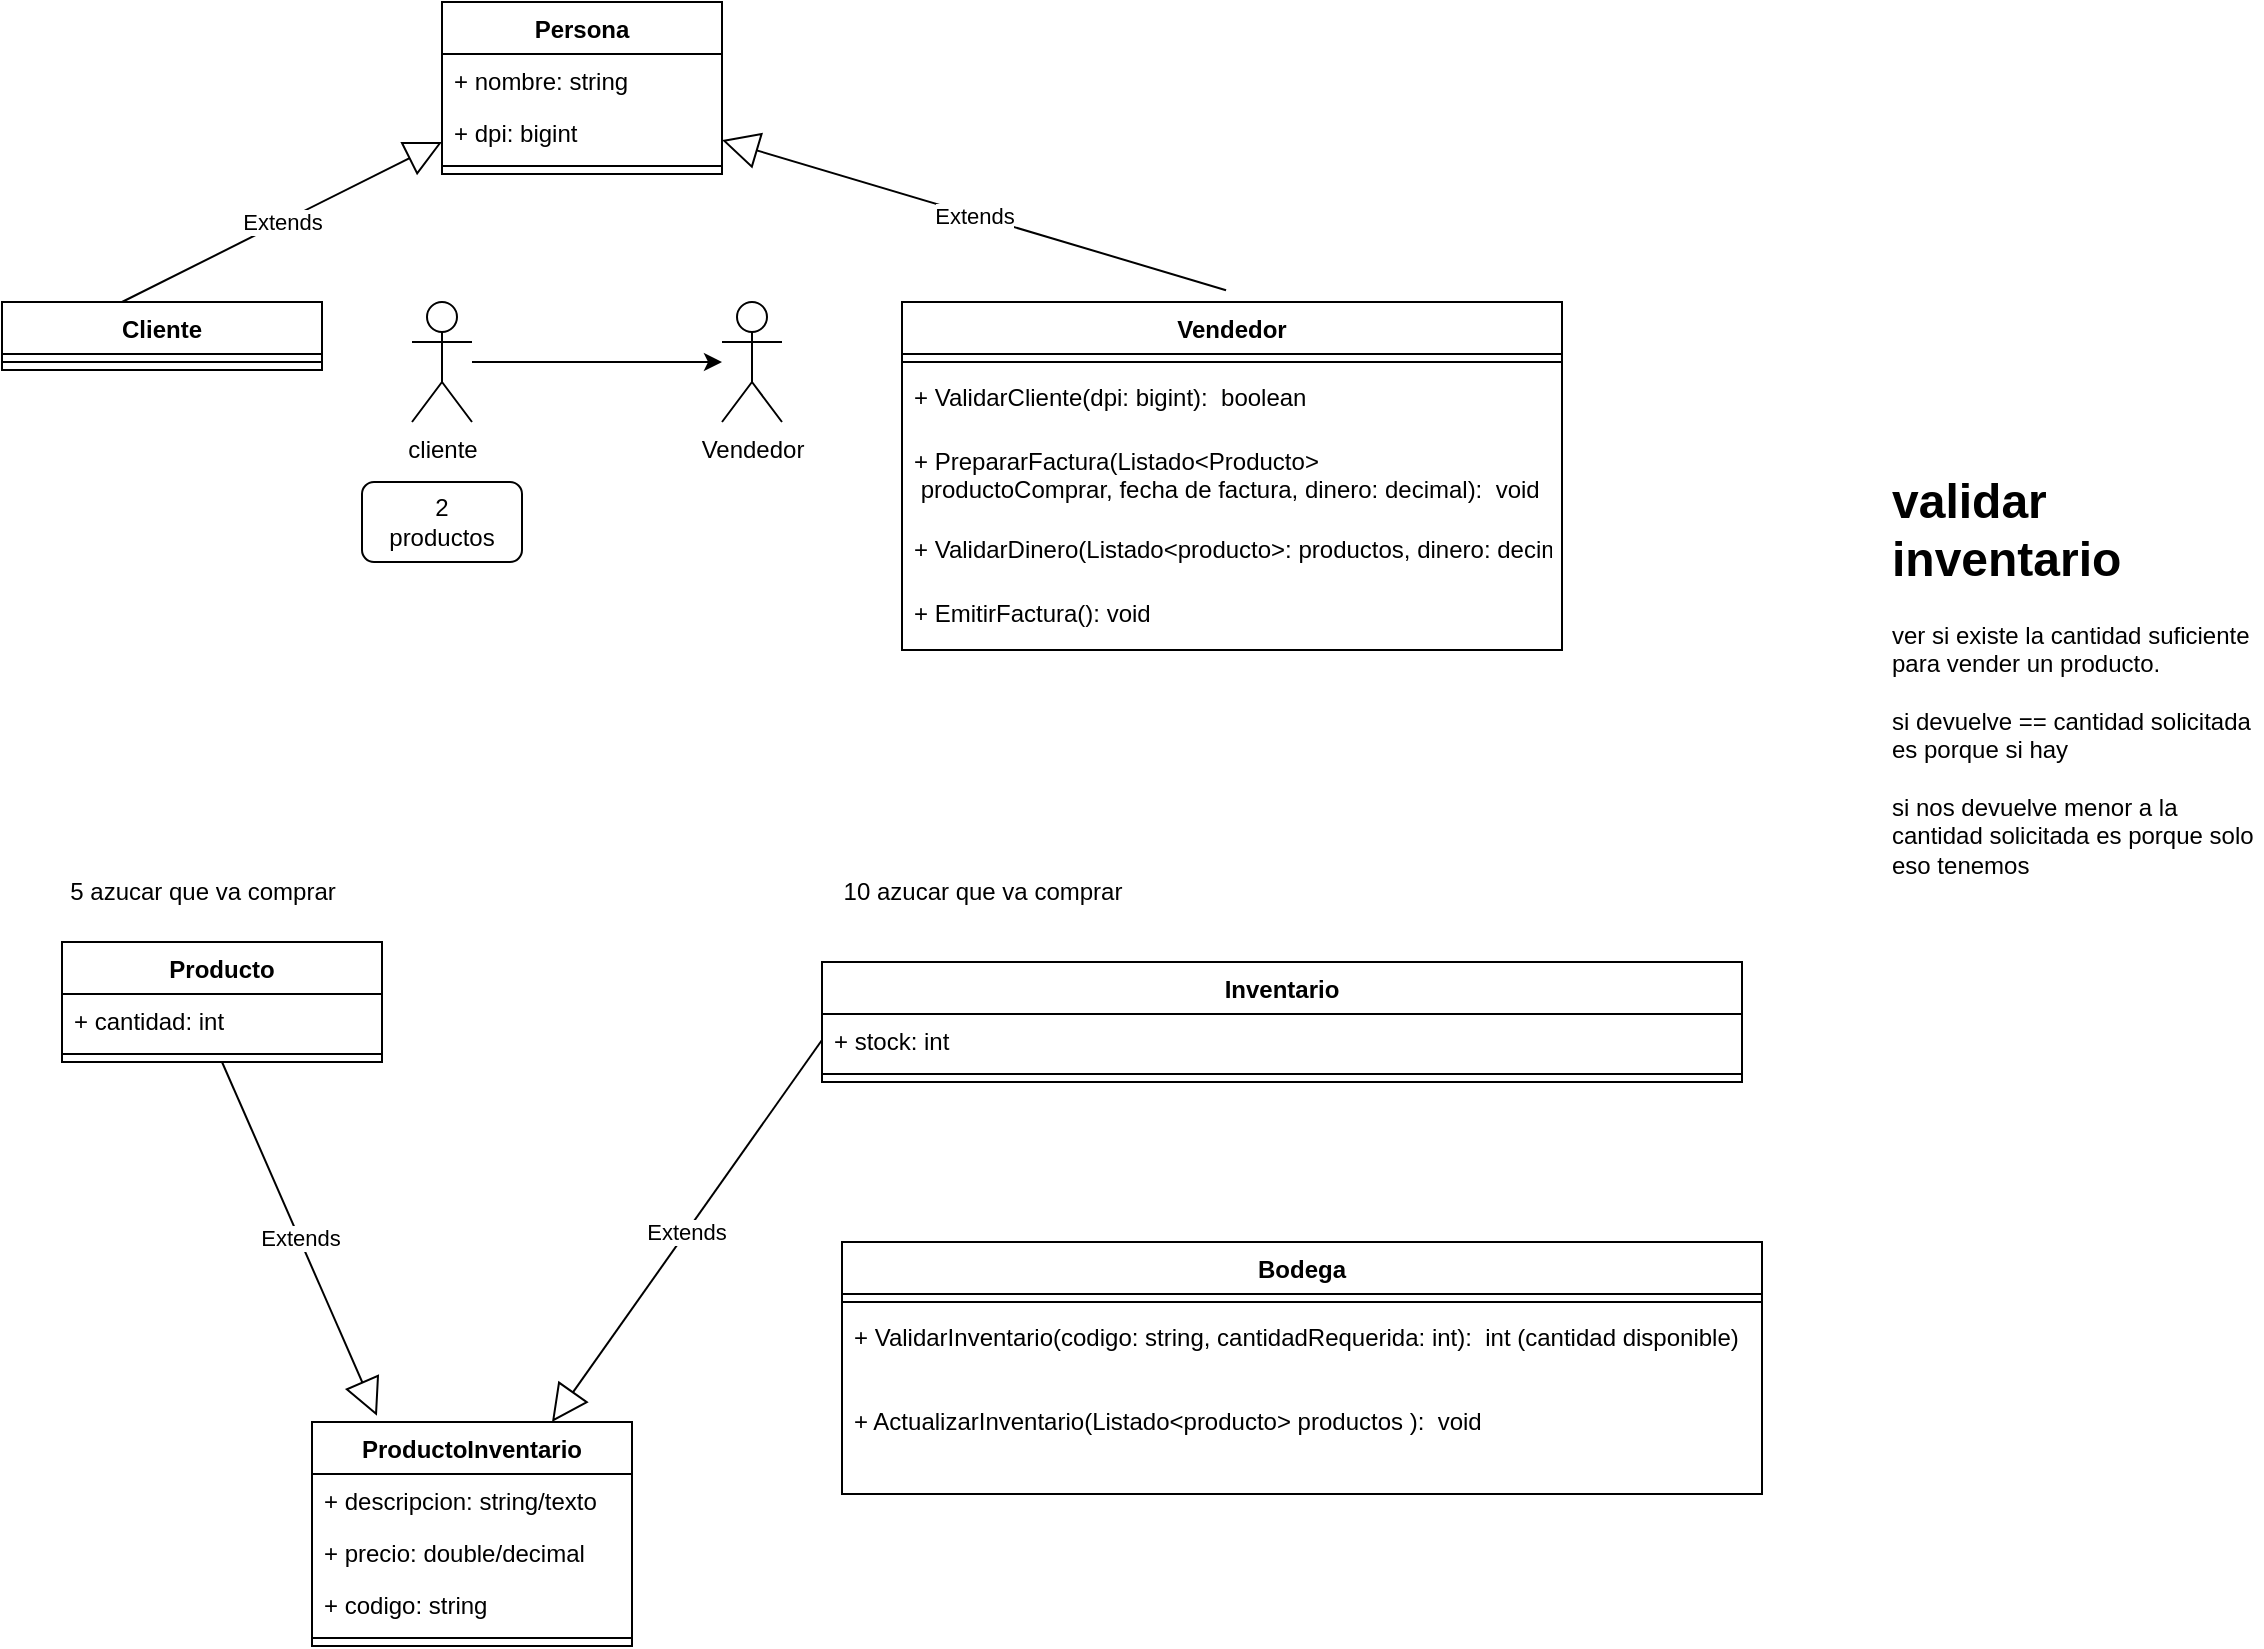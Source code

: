 <mxfile>
    <diagram id="OhZfSO2YT-sUNTKWJ8Mm" name="Page-1">
        <mxGraphModel dx="330" dy="1297" grid="1" gridSize="10" guides="1" tooltips="1" connect="1" arrows="1" fold="1" page="1" pageScale="1" pageWidth="850" pageHeight="1100" math="0" shadow="0">
            <root>
                <mxCell id="0"/>
                <mxCell id="1" parent="0"/>
                <mxCell id="9" value="Cliente" style="swimlane;fontStyle=1;align=center;verticalAlign=top;childLayout=stackLayout;horizontal=1;startSize=26;horizontalStack=0;resizeParent=1;resizeParentMax=0;resizeLast=0;collapsible=1;marginBottom=0;" parent="1" vertex="1">
                    <mxGeometry x="190" y="70" width="160" height="34" as="geometry"/>
                </mxCell>
                <mxCell id="11" value="" style="line;strokeWidth=1;fillColor=none;align=left;verticalAlign=middle;spacingTop=-1;spacingLeft=3;spacingRight=3;rotatable=0;labelPosition=right;points=[];portConstraint=eastwest;strokeColor=inherit;" parent="9" vertex="1">
                    <mxGeometry y="26" width="160" height="8" as="geometry"/>
                </mxCell>
                <mxCell id="15" value="Vendedor" style="swimlane;fontStyle=1;align=center;verticalAlign=top;childLayout=stackLayout;horizontal=1;startSize=26;horizontalStack=0;resizeParent=1;resizeParentMax=0;resizeLast=0;collapsible=1;marginBottom=0;" parent="1" vertex="1">
                    <mxGeometry x="640" y="70" width="330" height="174" as="geometry"/>
                </mxCell>
                <mxCell id="18" value="" style="line;strokeWidth=1;fillColor=none;align=left;verticalAlign=middle;spacingTop=-1;spacingLeft=3;spacingRight=3;rotatable=0;labelPosition=right;points=[];portConstraint=eastwest;strokeColor=inherit;" parent="15" vertex="1">
                    <mxGeometry y="26" width="330" height="8" as="geometry"/>
                </mxCell>
                <mxCell id="59" value="+ ValidarCliente(dpi: bigint):  boolean" style="text;strokeColor=none;fillColor=none;align=left;verticalAlign=top;spacingLeft=4;spacingRight=4;overflow=hidden;rotatable=0;points=[[0,0.5],[1,0.5]];portConstraint=eastwest;" parent="15" vertex="1">
                    <mxGeometry y="34" width="330" height="32" as="geometry"/>
                </mxCell>
                <mxCell id="60" value="+ PrepararFactura(Listado&lt;Producto&gt;&#10; productoComprar, fecha de factura, dinero: decimal):  void" style="text;strokeColor=none;fillColor=none;align=left;verticalAlign=top;spacingLeft=4;spacingRight=4;overflow=hidden;rotatable=0;points=[[0,0.5],[1,0.5]];portConstraint=eastwest;" parent="15" vertex="1">
                    <mxGeometry y="66" width="330" height="44" as="geometry"/>
                </mxCell>
                <mxCell id="63" value="+ ValidarDinero(Listado&lt;producto&gt;: productos, dinero: decimal):  boolean" style="text;strokeColor=none;fillColor=none;align=left;verticalAlign=top;spacingLeft=4;spacingRight=4;overflow=hidden;rotatable=0;points=[[0,0.5],[1,0.5]];portConstraint=eastwest;" parent="15" vertex="1">
                    <mxGeometry y="110" width="330" height="32" as="geometry"/>
                </mxCell>
                <mxCell id="64" value="+ EmitirFactura(): void" style="text;strokeColor=none;fillColor=none;align=left;verticalAlign=top;spacingLeft=4;spacingRight=4;overflow=hidden;rotatable=0;points=[[0,0.5],[1,0.5]];portConstraint=eastwest;" parent="15" vertex="1">
                    <mxGeometry y="142" width="330" height="32" as="geometry"/>
                </mxCell>
                <mxCell id="20" value="Persona" style="swimlane;fontStyle=1;align=center;verticalAlign=top;childLayout=stackLayout;horizontal=1;startSize=26;horizontalStack=0;resizeParent=1;resizeParentMax=0;resizeLast=0;collapsible=1;marginBottom=0;" parent="1" vertex="1">
                    <mxGeometry x="410" y="-80" width="140" height="86" as="geometry"/>
                </mxCell>
                <mxCell id="21" value="+ nombre: string" style="text;strokeColor=none;fillColor=none;align=left;verticalAlign=top;spacingLeft=4;spacingRight=4;overflow=hidden;rotatable=0;points=[[0,0.5],[1,0.5]];portConstraint=eastwest;" parent="20" vertex="1">
                    <mxGeometry y="26" width="140" height="26" as="geometry"/>
                </mxCell>
                <mxCell id="22" value="+ dpi: bigint" style="text;strokeColor=none;fillColor=none;align=left;verticalAlign=top;spacingLeft=4;spacingRight=4;overflow=hidden;rotatable=0;points=[[0,0.5],[1,0.5]];portConstraint=eastwest;" parent="20" vertex="1">
                    <mxGeometry y="52" width="140" height="26" as="geometry"/>
                </mxCell>
                <mxCell id="23" value="" style="line;strokeWidth=1;fillColor=none;align=left;verticalAlign=middle;spacingTop=-1;spacingLeft=3;spacingRight=3;rotatable=0;labelPosition=right;points=[];portConstraint=eastwest;strokeColor=inherit;" parent="20" vertex="1">
                    <mxGeometry y="78" width="140" height="8" as="geometry"/>
                </mxCell>
                <mxCell id="26" value="Extends" style="endArrow=block;endSize=16;endFill=0;html=1;entryX=0;entryY=0.692;entryDx=0;entryDy=0;entryPerimeter=0;exitX=0.375;exitY=0;exitDx=0;exitDy=0;exitPerimeter=0;" parent="1" source="9" target="22" edge="1">
                    <mxGeometry width="160" relative="1" as="geometry">
                        <mxPoint x="250" y="50" as="sourcePoint"/>
                        <mxPoint x="410" y="50" as="targetPoint"/>
                    </mxGeometry>
                </mxCell>
                <mxCell id="27" value="Extends" style="endArrow=block;endSize=16;endFill=0;html=1;entryX=1;entryY=0.654;entryDx=0;entryDy=0;entryPerimeter=0;exitX=0.491;exitY=-0.034;exitDx=0;exitDy=0;exitPerimeter=0;" parent="1" source="15" target="22" edge="1">
                    <mxGeometry width="160" relative="1" as="geometry">
                        <mxPoint x="350" y="90" as="sourcePoint"/>
                        <mxPoint x="420" y="-0.008" as="targetPoint"/>
                    </mxGeometry>
                </mxCell>
                <mxCell id="28" value="Producto" style="swimlane;fontStyle=1;align=center;verticalAlign=top;childLayout=stackLayout;horizontal=1;startSize=26;horizontalStack=0;resizeParent=1;resizeParentMax=0;resizeLast=0;collapsible=1;marginBottom=0;" parent="1" vertex="1">
                    <mxGeometry x="220" y="390" width="160" height="60" as="geometry"/>
                </mxCell>
                <mxCell id="34" value="+ cantidad: int" style="text;strokeColor=none;fillColor=none;align=left;verticalAlign=top;spacingLeft=4;spacingRight=4;overflow=hidden;rotatable=0;points=[[0,0.5],[1,0.5]];portConstraint=eastwest;" parent="28" vertex="1">
                    <mxGeometry y="26" width="160" height="26" as="geometry"/>
                </mxCell>
                <mxCell id="30" value="" style="line;strokeWidth=1;fillColor=none;align=left;verticalAlign=middle;spacingTop=-1;spacingLeft=3;spacingRight=3;rotatable=0;labelPosition=right;points=[];portConstraint=eastwest;strokeColor=inherit;" parent="28" vertex="1">
                    <mxGeometry y="52" width="160" height="8" as="geometry"/>
                </mxCell>
                <mxCell id="35" value="Inventario" style="swimlane;fontStyle=1;align=center;verticalAlign=top;childLayout=stackLayout;horizontal=1;startSize=26;horizontalStack=0;resizeParent=1;resizeParentMax=0;resizeLast=0;collapsible=1;marginBottom=0;" parent="1" vertex="1">
                    <mxGeometry x="600" y="400" width="460" height="60" as="geometry"/>
                </mxCell>
                <mxCell id="39" value="+ stock: int" style="text;strokeColor=none;fillColor=none;align=left;verticalAlign=top;spacingLeft=4;spacingRight=4;overflow=hidden;rotatable=0;points=[[0,0.5],[1,0.5]];portConstraint=eastwest;" parent="35" vertex="1">
                    <mxGeometry y="26" width="460" height="26" as="geometry"/>
                </mxCell>
                <mxCell id="40" value="" style="line;strokeWidth=1;fillColor=none;align=left;verticalAlign=middle;spacingTop=-1;spacingLeft=3;spacingRight=3;rotatable=0;labelPosition=right;points=[];portConstraint=eastwest;strokeColor=inherit;" parent="35" vertex="1">
                    <mxGeometry y="52" width="460" height="8" as="geometry"/>
                </mxCell>
                <mxCell id="44" value="" style="edgeStyle=none;html=1;" parent="1" source="42" target="43" edge="1">
                    <mxGeometry relative="1" as="geometry"/>
                </mxCell>
                <mxCell id="42" value="cliente" style="shape=umlActor;verticalLabelPosition=bottom;verticalAlign=top;html=1;" parent="1" vertex="1">
                    <mxGeometry x="395" y="70" width="30" height="60" as="geometry"/>
                </mxCell>
                <mxCell id="43" value="Vendedor" style="shape=umlActor;verticalLabelPosition=bottom;verticalAlign=top;html=1;" parent="1" vertex="1">
                    <mxGeometry x="550" y="70" width="30" height="60" as="geometry"/>
                </mxCell>
                <mxCell id="47" value="2&lt;br&gt;productos" style="rounded=1;whiteSpace=wrap;html=1;" parent="1" vertex="1">
                    <mxGeometry x="370" y="160" width="80" height="40" as="geometry"/>
                </mxCell>
                <mxCell id="51" value="&lt;h1&gt;&lt;span style=&quot;background-color: initial;&quot;&gt;validar inventario&amp;nbsp;&lt;/span&gt;&lt;br&gt;&lt;/h1&gt;&lt;div&gt;&lt;span style=&quot;background-color: initial;&quot;&gt;ver si existe la cantidad suficiente para vender un producto.&lt;/span&gt;&lt;/div&gt;&lt;div&gt;&lt;span style=&quot;background-color: initial;&quot;&gt;&lt;br&gt;&lt;/span&gt;&lt;/div&gt;&lt;div&gt;si devuelve == cantidad solicitada es porque si hay&lt;/div&gt;&lt;div&gt;&lt;br&gt;&lt;/div&gt;&lt;div&gt;si nos devuelve menor a la cantidad solicitada es porque solo eso tenemos&lt;/div&gt;" style="text;html=1;strokeColor=none;fillColor=none;spacing=5;spacingTop=-20;whiteSpace=wrap;overflow=hidden;rounded=0;" parent="1" vertex="1">
                    <mxGeometry x="1130" y="150" width="190" height="230" as="geometry"/>
                </mxCell>
                <mxCell id="72" value="ProductoInventario" style="swimlane;fontStyle=1;align=center;verticalAlign=top;childLayout=stackLayout;horizontal=1;startSize=26;horizontalStack=0;resizeParent=1;resizeParentMax=0;resizeLast=0;collapsible=1;marginBottom=0;" parent="1" vertex="1">
                    <mxGeometry x="345" y="630" width="160" height="112" as="geometry"/>
                </mxCell>
                <mxCell id="73" value="+ descripcion: string/texto" style="text;strokeColor=none;fillColor=none;align=left;verticalAlign=top;spacingLeft=4;spacingRight=4;overflow=hidden;rotatable=0;points=[[0,0.5],[1,0.5]];portConstraint=eastwest;" parent="72" vertex="1">
                    <mxGeometry y="26" width="160" height="26" as="geometry"/>
                </mxCell>
                <mxCell id="74" value="+ precio: double/decimal" style="text;strokeColor=none;fillColor=none;align=left;verticalAlign=top;spacingLeft=4;spacingRight=4;overflow=hidden;rotatable=0;points=[[0,0.5],[1,0.5]];portConstraint=eastwest;" parent="72" vertex="1">
                    <mxGeometry y="52" width="160" height="26" as="geometry"/>
                </mxCell>
                <mxCell id="75" value="+ codigo: string" style="text;strokeColor=none;fillColor=none;align=left;verticalAlign=top;spacingLeft=4;spacingRight=4;overflow=hidden;rotatable=0;points=[[0,0.5],[1,0.5]];portConstraint=eastwest;" parent="72" vertex="1">
                    <mxGeometry y="78" width="160" height="26" as="geometry"/>
                </mxCell>
                <mxCell id="77" value="" style="line;strokeWidth=1;fillColor=none;align=left;verticalAlign=middle;spacingTop=-1;spacingLeft=3;spacingRight=3;rotatable=0;labelPosition=right;points=[];portConstraint=eastwest;strokeColor=inherit;" parent="72" vertex="1">
                    <mxGeometry y="104" width="160" height="8" as="geometry"/>
                </mxCell>
                <mxCell id="78" value="Extends" style="endArrow=block;endSize=16;endFill=0;html=1;entryX=0.203;entryY=-0.028;entryDx=0;entryDy=0;entryPerimeter=0;exitX=0.5;exitY=1;exitDx=0;exitDy=0;" parent="1" source="28" target="72" edge="1">
                    <mxGeometry width="160" relative="1" as="geometry">
                        <mxPoint x="190" y="660.01" as="sourcePoint"/>
                        <mxPoint x="350" y="580.002" as="targetPoint"/>
                    </mxGeometry>
                </mxCell>
                <mxCell id="79" value="Extends" style="endArrow=block;endSize=16;endFill=0;html=1;entryX=0.75;entryY=0;entryDx=0;entryDy=0;exitX=0;exitY=0.5;exitDx=0;exitDy=0;" parent="1" source="39" target="72" edge="1">
                    <mxGeometry width="160" relative="1" as="geometry">
                        <mxPoint x="505" y="500" as="sourcePoint"/>
                        <mxPoint x="612.48" y="588.864" as="targetPoint"/>
                    </mxGeometry>
                </mxCell>
                <mxCell id="80" value="Bodega" style="swimlane;fontStyle=1;align=center;verticalAlign=top;childLayout=stackLayout;horizontal=1;startSize=26;horizontalStack=0;resizeParent=1;resizeParentMax=0;resizeLast=0;collapsible=1;marginBottom=0;" parent="1" vertex="1">
                    <mxGeometry x="610" y="540" width="460" height="126" as="geometry"/>
                </mxCell>
                <mxCell id="82" value="" style="line;strokeWidth=1;fillColor=none;align=left;verticalAlign=middle;spacingTop=-1;spacingLeft=3;spacingRight=3;rotatable=0;labelPosition=right;points=[];portConstraint=eastwest;strokeColor=inherit;" parent="80" vertex="1">
                    <mxGeometry y="26" width="460" height="8" as="geometry"/>
                </mxCell>
                <mxCell id="83" value="+ ValidarInventario(codigo: string, cantidadRequerida: int):  int (cantidad disponible)" style="text;strokeColor=none;fillColor=none;align=left;verticalAlign=top;spacingLeft=4;spacingRight=4;overflow=hidden;rotatable=0;points=[[0,0.5],[1,0.5]];portConstraint=eastwest;" parent="80" vertex="1">
                    <mxGeometry y="34" width="460" height="42" as="geometry"/>
                </mxCell>
                <mxCell id="84" value="+ ActualizarInventario(Listado&lt;producto&gt; productos ):  void" style="text;strokeColor=none;fillColor=none;align=left;verticalAlign=top;spacingLeft=4;spacingRight=4;overflow=hidden;rotatable=0;points=[[0,0.5],[1,0.5]];portConstraint=eastwest;" parent="80" vertex="1">
                    <mxGeometry y="76" width="460" height="50" as="geometry"/>
                </mxCell>
                <mxCell id="85" value="5 azucar que va comprar" style="text;html=1;align=center;verticalAlign=middle;resizable=0;points=[];autosize=1;strokeColor=none;fillColor=none;" parent="1" vertex="1">
                    <mxGeometry x="210" y="350" width="160" height="30" as="geometry"/>
                </mxCell>
                <mxCell id="86" value="10 azucar que va comprar" style="text;html=1;align=center;verticalAlign=middle;resizable=0;points=[];autosize=1;strokeColor=none;fillColor=none;" parent="1" vertex="1">
                    <mxGeometry x="600" y="350" width="160" height="30" as="geometry"/>
                </mxCell>
            </root>
        </mxGraphModel>
    </diagram>
    <diagram id="tcVWCklVIOHACla5rcLn" name="Page-2">
        <mxGraphModel dx="1007" dy="779" grid="1" gridSize="10" guides="1" tooltips="1" connect="1" arrows="1" fold="1" page="1" pageScale="1" pageWidth="850" pageHeight="1100" math="0" shadow="0">
            <root>
                <mxCell id="0"/>
                <mxCell id="1" parent="0"/>
                <mxCell id="PGDwM_Uch_3q48nUFir9-1" value="Producto:&lt;br&gt;Azucar&lt;br&gt;5" style="whiteSpace=wrap;html=1;aspect=fixed;fillColor=#1ba1e2;fontColor=#ffffff;strokeColor=#006EAF;" parent="1" vertex="1">
                    <mxGeometry x="200" y="170" width="80" height="80" as="geometry"/>
                </mxCell>
                <mxCell id="PGDwM_Uch_3q48nUFir9-2" value="Producto:&lt;br&gt;Sal&lt;br&gt;1" style="whiteSpace=wrap;html=1;aspect=fixed;fillColor=#1ba1e2;fontColor=#ffffff;strokeColor=#006EAF;" parent="1" vertex="1">
                    <mxGeometry x="200" y="270" width="80" height="80" as="geometry"/>
                </mxCell>
                <mxCell id="PGDwM_Uch_3q48nUFir9-5" value="Bodega" style="ellipse;whiteSpace=wrap;html=1;aspect=fixed;" parent="1" vertex="1">
                    <mxGeometry x="300" y="40" width="420" height="420" as="geometry"/>
                </mxCell>
                <mxCell id="PGDwM_Uch_3q48nUFir9-3" value="Inventario&lt;br&gt;Azucar&lt;br&gt;10&lt;br&gt;" style="shape=parallelogram;perimeter=parallelogramPerimeter;whiteSpace=wrap;html=1;fixedSize=1;fillColor=#f0a30a;fontColor=#000000;strokeColor=#BD7000;" parent="1" vertex="1">
                    <mxGeometry x="520" y="120" width="120" height="90" as="geometry"/>
                </mxCell>
                <mxCell id="PGDwM_Uch_3q48nUFir9-4" value="Inventario&lt;br&gt;Sal&lt;br&gt;10&lt;br&gt;" style="shape=parallelogram;perimeter=parallelogramPerimeter;whiteSpace=wrap;html=1;fixedSize=1;fillColor=#f0a30a;fontColor=#000000;strokeColor=#BD7000;" parent="1" vertex="1">
                    <mxGeometry x="340" y="250" width="120" height="100" as="geometry"/>
                </mxCell>
                <mxCell id="PGDwM_Uch_3q48nUFir9-6" value="Producto:&lt;br&gt;Cereal&lt;br&gt;2" style="whiteSpace=wrap;html=1;aspect=fixed;fillColor=#1ba1e2;fontColor=#ffffff;strokeColor=#006EAF;" parent="1" vertex="1">
                    <mxGeometry x="80" y="170" width="80" height="80" as="geometry"/>
                </mxCell>
                <mxCell id="PGDwM_Uch_3q48nUFir9-8" value="Inventario&lt;br&gt;Cereal&lt;br&gt;10" style="shape=parallelogram;perimeter=parallelogramPerimeter;whiteSpace=wrap;html=1;fixedSize=1;fillColor=#f0a30a;fontColor=#000000;strokeColor=#BD7000;" parent="1" vertex="1">
                    <mxGeometry x="365" y="120" width="120" height="90" as="geometry"/>
                </mxCell>
            </root>
        </mxGraphModel>
    </diagram>
</mxfile>